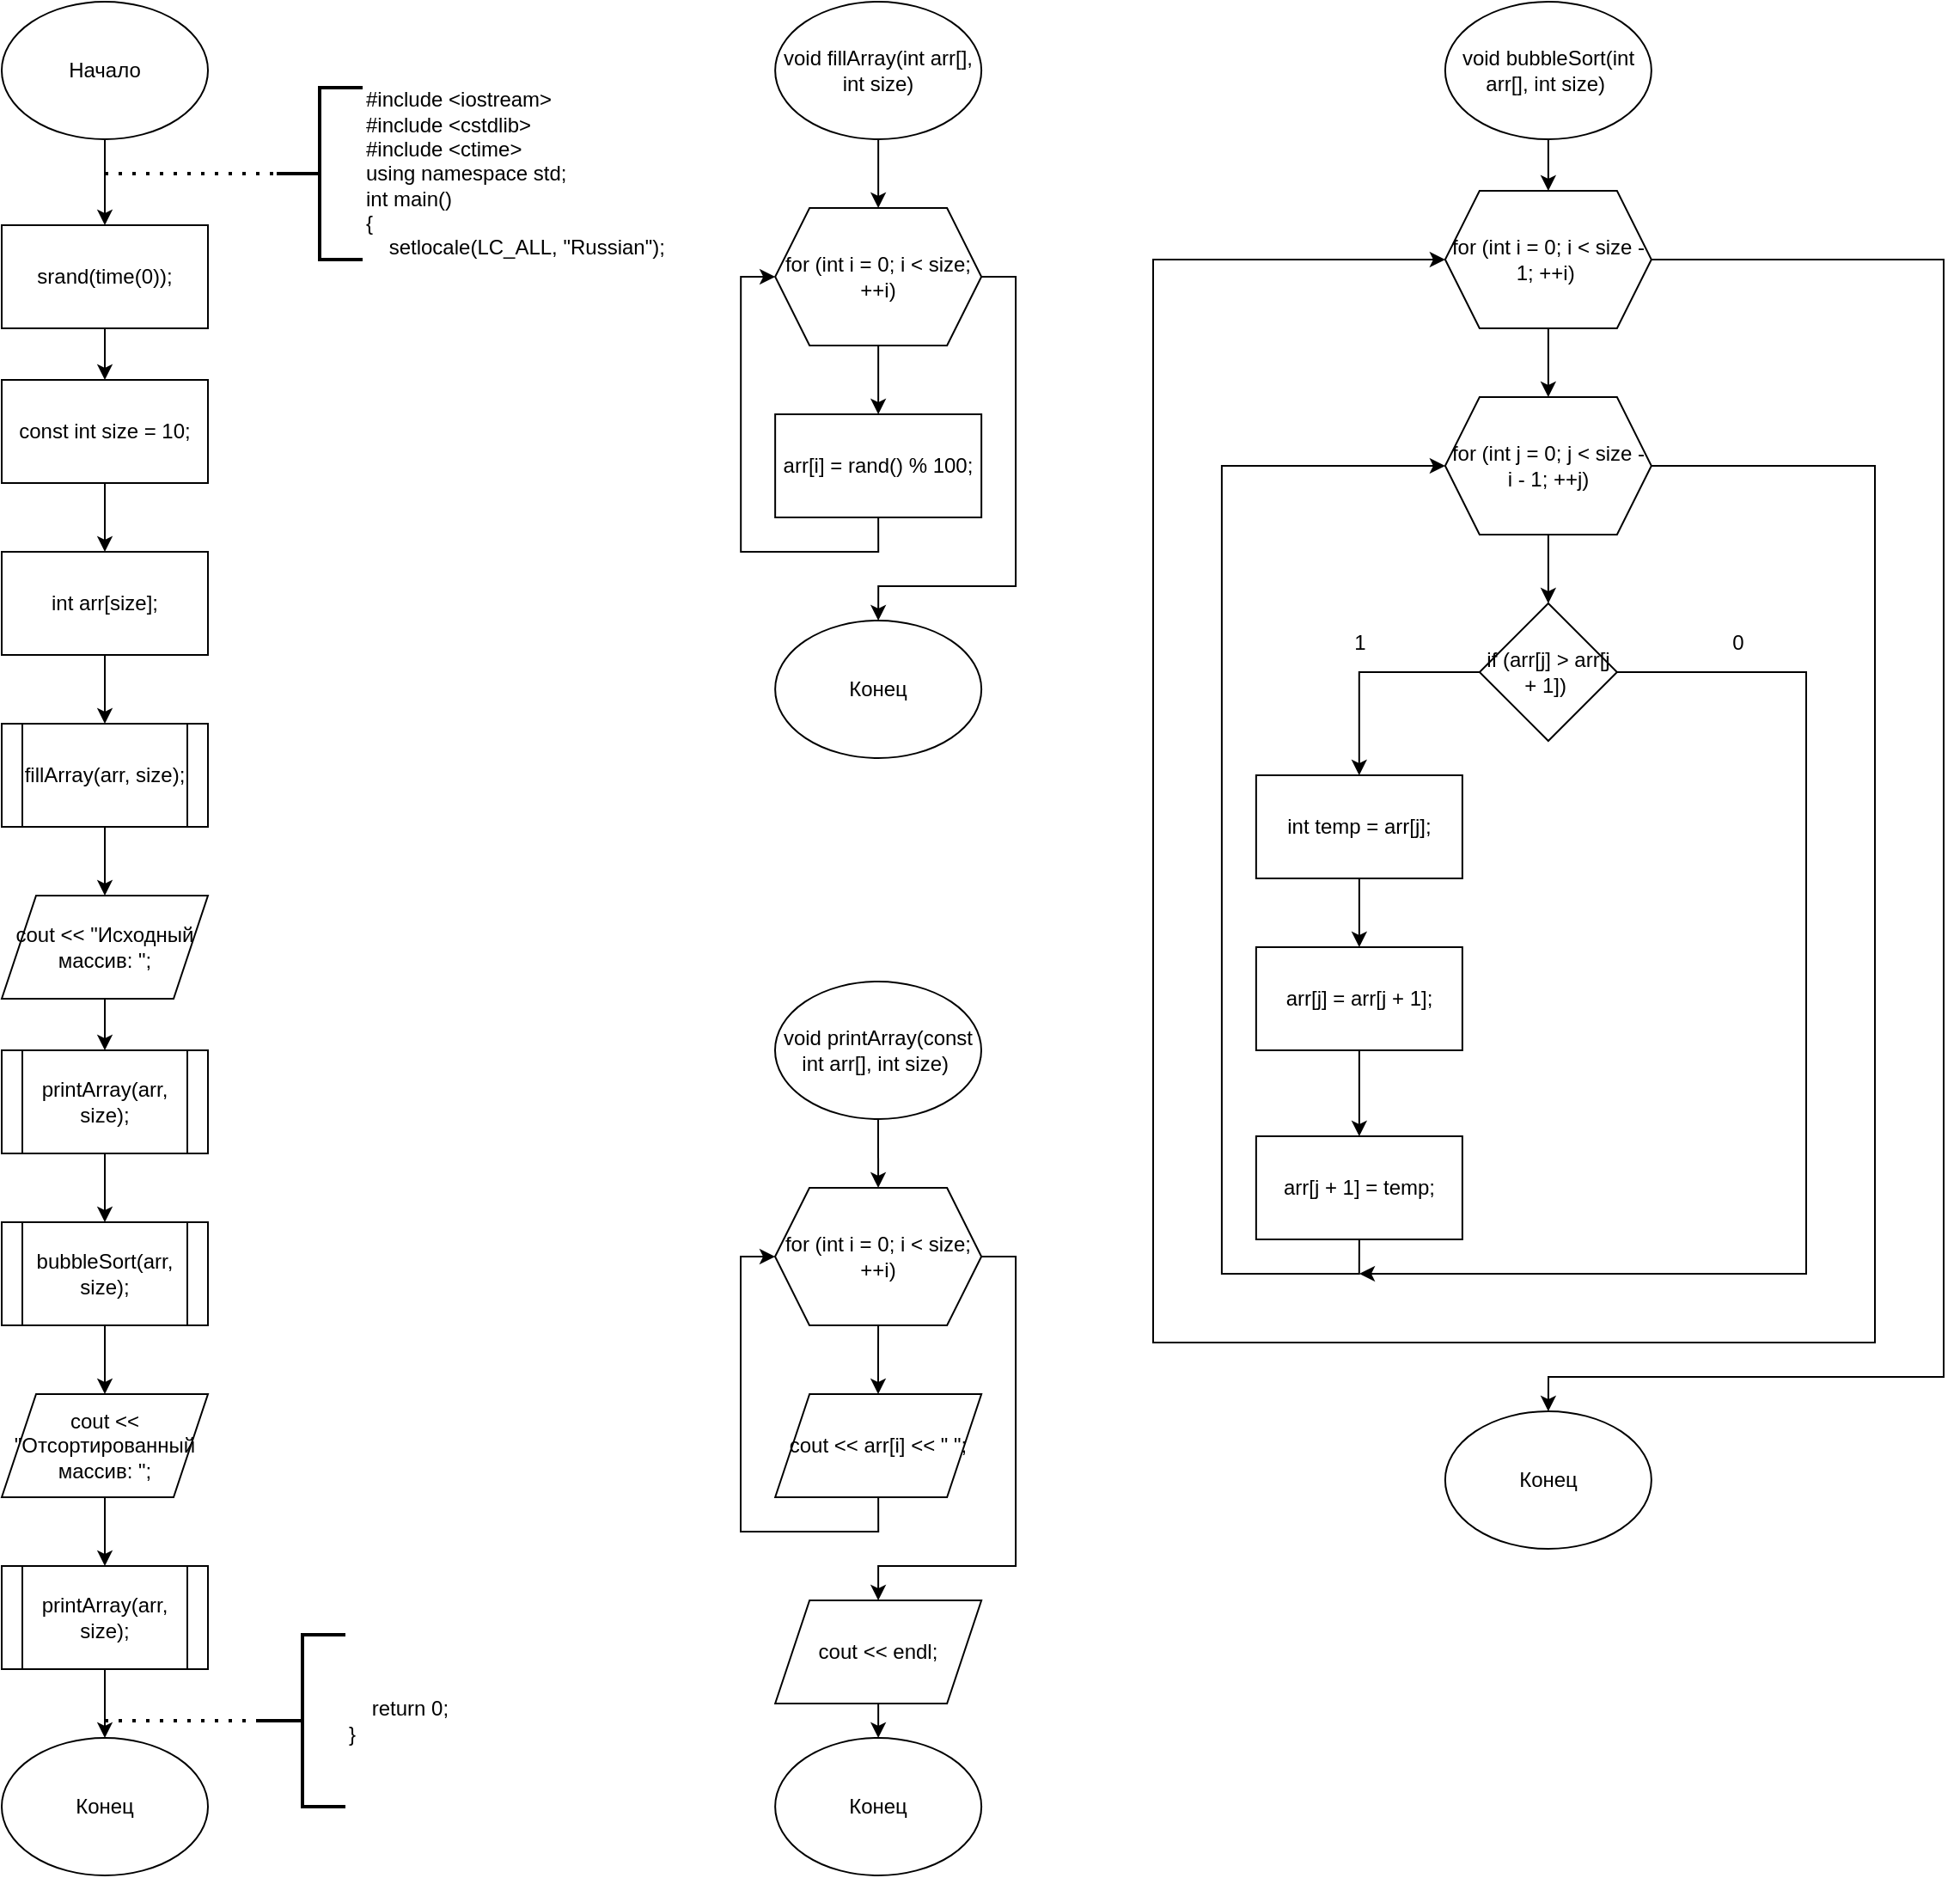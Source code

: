 <mxfile version="24.7.17">
  <diagram name="Страница — 1" id="zB9K6Cd3fU8ppfVb7OSl">
    <mxGraphModel dx="629" dy="1113" grid="1" gridSize="10" guides="1" tooltips="1" connect="1" arrows="1" fold="1" page="1" pageScale="1" pageWidth="827" pageHeight="1169" math="0" shadow="0">
      <root>
        <mxCell id="0" />
        <mxCell id="1" parent="0" />
        <mxCell id="Y-AwBlDpKMIDGLYmddoH-100" style="edgeStyle=orthogonalEdgeStyle;rounded=0;orthogonalLoop=1;jettySize=auto;html=1;exitX=0.5;exitY=1;exitDx=0;exitDy=0;" edge="1" parent="1" source="Y-AwBlDpKMIDGLYmddoH-98" target="Y-AwBlDpKMIDGLYmddoH-99">
          <mxGeometry relative="1" as="geometry" />
        </mxCell>
        <mxCell id="Y-AwBlDpKMIDGLYmddoH-98" value="Начало" style="ellipse;whiteSpace=wrap;html=1;" vertex="1" parent="1">
          <mxGeometry x="420" y="380" width="120" height="80" as="geometry" />
        </mxCell>
        <mxCell id="Y-AwBlDpKMIDGLYmddoH-104" style="edgeStyle=orthogonalEdgeStyle;rounded=0;orthogonalLoop=1;jettySize=auto;html=1;exitX=0.5;exitY=1;exitDx=0;exitDy=0;entryX=0.5;entryY=0;entryDx=0;entryDy=0;" edge="1" parent="1" source="Y-AwBlDpKMIDGLYmddoH-99" target="Y-AwBlDpKMIDGLYmddoH-103">
          <mxGeometry relative="1" as="geometry" />
        </mxCell>
        <mxCell id="Y-AwBlDpKMIDGLYmddoH-99" value="srand(time(0));" style="rounded=0;whiteSpace=wrap;html=1;" vertex="1" parent="1">
          <mxGeometry x="420" y="510" width="120" height="60" as="geometry" />
        </mxCell>
        <mxCell id="Y-AwBlDpKMIDGLYmddoH-101" value="&lt;div&gt;#include &amp;lt;iostream&amp;gt;&lt;/div&gt;&lt;div&gt;#include &amp;lt;cstdlib&amp;gt;&amp;nbsp;&lt;/div&gt;&lt;div&gt;#include &amp;lt;ctime&amp;gt;&amp;nbsp;&amp;nbsp;&lt;/div&gt;&lt;div&gt;using namespace std;&lt;/div&gt;&lt;div&gt;&lt;div&gt;int main()&amp;nbsp;&lt;/div&gt;&lt;div&gt;{&lt;/div&gt;&lt;div&gt;&amp;nbsp; &amp;nbsp; setlocale(LC_ALL, &quot;Russian&quot;);&lt;/div&gt;&lt;/div&gt;" style="strokeWidth=2;html=1;shape=mxgraph.flowchart.annotation_2;align=left;labelPosition=right;pointerEvents=1;" vertex="1" parent="1">
          <mxGeometry x="580" y="430" width="50" height="100" as="geometry" />
        </mxCell>
        <mxCell id="Y-AwBlDpKMIDGLYmddoH-102" value="" style="endArrow=none;dashed=1;html=1;dashPattern=1 3;strokeWidth=2;rounded=0;entryX=0;entryY=0.5;entryDx=0;entryDy=0;entryPerimeter=0;" edge="1" parent="1" target="Y-AwBlDpKMIDGLYmddoH-101">
          <mxGeometry width="50" height="50" relative="1" as="geometry">
            <mxPoint x="480" y="480" as="sourcePoint" />
            <mxPoint x="560" y="730" as="targetPoint" />
          </mxGeometry>
        </mxCell>
        <mxCell id="Y-AwBlDpKMIDGLYmddoH-106" style="edgeStyle=orthogonalEdgeStyle;rounded=0;orthogonalLoop=1;jettySize=auto;html=1;exitX=0.5;exitY=1;exitDx=0;exitDy=0;entryX=0.5;entryY=0;entryDx=0;entryDy=0;" edge="1" parent="1" source="Y-AwBlDpKMIDGLYmddoH-103" target="Y-AwBlDpKMIDGLYmddoH-105">
          <mxGeometry relative="1" as="geometry" />
        </mxCell>
        <mxCell id="Y-AwBlDpKMIDGLYmddoH-103" value="const int size = 10;" style="rounded=0;whiteSpace=wrap;html=1;" vertex="1" parent="1">
          <mxGeometry x="420" y="600" width="120" height="60" as="geometry" />
        </mxCell>
        <mxCell id="Y-AwBlDpKMIDGLYmddoH-108" style="edgeStyle=orthogonalEdgeStyle;rounded=0;orthogonalLoop=1;jettySize=auto;html=1;exitX=0.5;exitY=1;exitDx=0;exitDy=0;entryX=0.5;entryY=0;entryDx=0;entryDy=0;" edge="1" parent="1" source="Y-AwBlDpKMIDGLYmddoH-105" target="Y-AwBlDpKMIDGLYmddoH-107">
          <mxGeometry relative="1" as="geometry" />
        </mxCell>
        <mxCell id="Y-AwBlDpKMIDGLYmddoH-105" value="int arr[size];" style="rounded=0;whiteSpace=wrap;html=1;" vertex="1" parent="1">
          <mxGeometry x="420" y="700" width="120" height="60" as="geometry" />
        </mxCell>
        <mxCell id="Y-AwBlDpKMIDGLYmddoH-110" style="edgeStyle=orthogonalEdgeStyle;rounded=0;orthogonalLoop=1;jettySize=auto;html=1;exitX=0.5;exitY=1;exitDx=0;exitDy=0;entryX=0.5;entryY=0;entryDx=0;entryDy=0;" edge="1" parent="1" source="Y-AwBlDpKMIDGLYmddoH-107" target="Y-AwBlDpKMIDGLYmddoH-109">
          <mxGeometry relative="1" as="geometry" />
        </mxCell>
        <mxCell id="Y-AwBlDpKMIDGLYmddoH-107" value="fillArray(arr, size);" style="shape=process;whiteSpace=wrap;html=1;backgroundOutline=1;" vertex="1" parent="1">
          <mxGeometry x="420" y="800" width="120" height="60" as="geometry" />
        </mxCell>
        <mxCell id="Y-AwBlDpKMIDGLYmddoH-113" style="edgeStyle=orthogonalEdgeStyle;rounded=0;orthogonalLoop=1;jettySize=auto;html=1;exitX=0.5;exitY=1;exitDx=0;exitDy=0;entryX=0.5;entryY=0;entryDx=0;entryDy=0;" edge="1" parent="1" source="Y-AwBlDpKMIDGLYmddoH-109" target="Y-AwBlDpKMIDGLYmddoH-112">
          <mxGeometry relative="1" as="geometry" />
        </mxCell>
        <mxCell id="Y-AwBlDpKMIDGLYmddoH-109" value="cout &amp;lt;&amp;lt; &quot;Исходный массив: &quot;;" style="shape=parallelogram;perimeter=parallelogramPerimeter;whiteSpace=wrap;html=1;fixedSize=1;" vertex="1" parent="1">
          <mxGeometry x="420" y="900" width="120" height="60" as="geometry" />
        </mxCell>
        <mxCell id="Y-AwBlDpKMIDGLYmddoH-116" style="edgeStyle=orthogonalEdgeStyle;rounded=0;orthogonalLoop=1;jettySize=auto;html=1;exitX=0.5;exitY=1;exitDx=0;exitDy=0;entryX=0.5;entryY=0;entryDx=0;entryDy=0;" edge="1" parent="1" source="Y-AwBlDpKMIDGLYmddoH-111" target="Y-AwBlDpKMIDGLYmddoH-115">
          <mxGeometry relative="1" as="geometry" />
        </mxCell>
        <mxCell id="Y-AwBlDpKMIDGLYmddoH-111" value="bubbleSort(arr, size);" style="shape=process;whiteSpace=wrap;html=1;backgroundOutline=1;" vertex="1" parent="1">
          <mxGeometry x="420" y="1090" width="120" height="60" as="geometry" />
        </mxCell>
        <mxCell id="Y-AwBlDpKMIDGLYmddoH-114" style="edgeStyle=orthogonalEdgeStyle;rounded=0;orthogonalLoop=1;jettySize=auto;html=1;exitX=0.5;exitY=1;exitDx=0;exitDy=0;entryX=0.5;entryY=0;entryDx=0;entryDy=0;" edge="1" parent="1" source="Y-AwBlDpKMIDGLYmddoH-112" target="Y-AwBlDpKMIDGLYmddoH-111">
          <mxGeometry relative="1" as="geometry" />
        </mxCell>
        <mxCell id="Y-AwBlDpKMIDGLYmddoH-112" value="printArray(arr, size);" style="shape=process;whiteSpace=wrap;html=1;backgroundOutline=1;" vertex="1" parent="1">
          <mxGeometry x="420" y="990" width="120" height="60" as="geometry" />
        </mxCell>
        <mxCell id="Y-AwBlDpKMIDGLYmddoH-118" style="edgeStyle=orthogonalEdgeStyle;rounded=0;orthogonalLoop=1;jettySize=auto;html=1;exitX=0.5;exitY=1;exitDx=0;exitDy=0;entryX=0.5;entryY=0;entryDx=0;entryDy=0;" edge="1" parent="1" source="Y-AwBlDpKMIDGLYmddoH-115" target="Y-AwBlDpKMIDGLYmddoH-117">
          <mxGeometry relative="1" as="geometry" />
        </mxCell>
        <mxCell id="Y-AwBlDpKMIDGLYmddoH-115" value="cout &amp;lt;&amp;lt; &quot;Отсортированный массив: &quot;;" style="shape=parallelogram;perimeter=parallelogramPerimeter;whiteSpace=wrap;html=1;fixedSize=1;" vertex="1" parent="1">
          <mxGeometry x="420" y="1190" width="120" height="60" as="geometry" />
        </mxCell>
        <mxCell id="Y-AwBlDpKMIDGLYmddoH-120" style="edgeStyle=orthogonalEdgeStyle;rounded=0;orthogonalLoop=1;jettySize=auto;html=1;exitX=0.5;exitY=1;exitDx=0;exitDy=0;" edge="1" parent="1" source="Y-AwBlDpKMIDGLYmddoH-117" target="Y-AwBlDpKMIDGLYmddoH-119">
          <mxGeometry relative="1" as="geometry" />
        </mxCell>
        <mxCell id="Y-AwBlDpKMIDGLYmddoH-117" value="printArray(arr, size);" style="shape=process;whiteSpace=wrap;html=1;backgroundOutline=1;" vertex="1" parent="1">
          <mxGeometry x="420" y="1290" width="120" height="60" as="geometry" />
        </mxCell>
        <mxCell id="Y-AwBlDpKMIDGLYmddoH-119" value="Конец" style="ellipse;whiteSpace=wrap;html=1;" vertex="1" parent="1">
          <mxGeometry x="420" y="1390" width="120" height="80" as="geometry" />
        </mxCell>
        <mxCell id="Y-AwBlDpKMIDGLYmddoH-121" value="&lt;div&gt;&amp;nbsp; &amp;nbsp; return 0;&lt;/div&gt;&lt;div&gt;}&lt;/div&gt;" style="strokeWidth=2;html=1;shape=mxgraph.flowchart.annotation_2;align=left;labelPosition=right;pointerEvents=1;" vertex="1" parent="1">
          <mxGeometry x="570" y="1330" width="50" height="100" as="geometry" />
        </mxCell>
        <mxCell id="Y-AwBlDpKMIDGLYmddoH-122" value="" style="endArrow=none;dashed=1;html=1;dashPattern=1 3;strokeWidth=2;rounded=0;entryX=0;entryY=0.5;entryDx=0;entryDy=0;entryPerimeter=0;" edge="1" parent="1" target="Y-AwBlDpKMIDGLYmddoH-121">
          <mxGeometry width="50" height="50" relative="1" as="geometry">
            <mxPoint x="480" y="1380" as="sourcePoint" />
            <mxPoint x="560" y="1510" as="targetPoint" />
          </mxGeometry>
        </mxCell>
        <mxCell id="Y-AwBlDpKMIDGLYmddoH-125" style="edgeStyle=orthogonalEdgeStyle;rounded=0;orthogonalLoop=1;jettySize=auto;html=1;exitX=0.5;exitY=1;exitDx=0;exitDy=0;entryX=0.5;entryY=0;entryDx=0;entryDy=0;" edge="1" parent="1" source="Y-AwBlDpKMIDGLYmddoH-123" target="Y-AwBlDpKMIDGLYmddoH-124">
          <mxGeometry relative="1" as="geometry" />
        </mxCell>
        <mxCell id="Y-AwBlDpKMIDGLYmddoH-123" value="void fillArray(int arr[], int size)" style="ellipse;whiteSpace=wrap;html=1;" vertex="1" parent="1">
          <mxGeometry x="870.07" y="380" width="120" height="80" as="geometry" />
        </mxCell>
        <mxCell id="Y-AwBlDpKMIDGLYmddoH-127" style="edgeStyle=orthogonalEdgeStyle;rounded=0;orthogonalLoop=1;jettySize=auto;html=1;exitX=0.5;exitY=1;exitDx=0;exitDy=0;entryX=0.5;entryY=0;entryDx=0;entryDy=0;" edge="1" parent="1" source="Y-AwBlDpKMIDGLYmddoH-124" target="Y-AwBlDpKMIDGLYmddoH-126">
          <mxGeometry relative="1" as="geometry" />
        </mxCell>
        <mxCell id="Y-AwBlDpKMIDGLYmddoH-130" style="edgeStyle=orthogonalEdgeStyle;rounded=0;orthogonalLoop=1;jettySize=auto;html=1;exitX=1;exitY=0.5;exitDx=0;exitDy=0;entryX=0.5;entryY=0;entryDx=0;entryDy=0;" edge="1" parent="1" source="Y-AwBlDpKMIDGLYmddoH-124" target="Y-AwBlDpKMIDGLYmddoH-129">
          <mxGeometry relative="1" as="geometry">
            <Array as="points">
              <mxPoint x="1010.07" y="540" />
              <mxPoint x="1010.07" y="720" />
              <mxPoint x="930.07" y="720" />
            </Array>
          </mxGeometry>
        </mxCell>
        <mxCell id="Y-AwBlDpKMIDGLYmddoH-124" value="for (int i = 0; i &amp;lt; size; ++i)" style="shape=hexagon;perimeter=hexagonPerimeter2;whiteSpace=wrap;html=1;fixedSize=1;" vertex="1" parent="1">
          <mxGeometry x="870.07" y="500" width="120" height="80" as="geometry" />
        </mxCell>
        <mxCell id="Y-AwBlDpKMIDGLYmddoH-128" style="edgeStyle=orthogonalEdgeStyle;rounded=0;orthogonalLoop=1;jettySize=auto;html=1;exitX=0.5;exitY=1;exitDx=0;exitDy=0;entryX=0;entryY=0.5;entryDx=0;entryDy=0;" edge="1" parent="1" source="Y-AwBlDpKMIDGLYmddoH-126" target="Y-AwBlDpKMIDGLYmddoH-124">
          <mxGeometry relative="1" as="geometry" />
        </mxCell>
        <mxCell id="Y-AwBlDpKMIDGLYmddoH-126" value="arr[i] = rand() % 100;" style="rounded=0;whiteSpace=wrap;html=1;" vertex="1" parent="1">
          <mxGeometry x="870.07" y="620" width="120" height="60" as="geometry" />
        </mxCell>
        <mxCell id="Y-AwBlDpKMIDGLYmddoH-129" value="Конец" style="ellipse;whiteSpace=wrap;html=1;" vertex="1" parent="1">
          <mxGeometry x="870.07" y="740" width="120" height="80" as="geometry" />
        </mxCell>
        <mxCell id="Y-AwBlDpKMIDGLYmddoH-131" style="edgeStyle=orthogonalEdgeStyle;rounded=0;orthogonalLoop=1;jettySize=auto;html=1;exitX=0.5;exitY=1;exitDx=0;exitDy=0;entryX=0.5;entryY=0;entryDx=0;entryDy=0;" edge="1" parent="1" source="Y-AwBlDpKMIDGLYmddoH-132" target="Y-AwBlDpKMIDGLYmddoH-135">
          <mxGeometry relative="1" as="geometry" />
        </mxCell>
        <mxCell id="Y-AwBlDpKMIDGLYmddoH-132" value="void printArray(const int arr[], int size)&amp;nbsp;" style="ellipse;whiteSpace=wrap;html=1;" vertex="1" parent="1">
          <mxGeometry x="870" y="950" width="120" height="80" as="geometry" />
        </mxCell>
        <mxCell id="Y-AwBlDpKMIDGLYmddoH-133" style="edgeStyle=orthogonalEdgeStyle;rounded=0;orthogonalLoop=1;jettySize=auto;html=1;exitX=0.5;exitY=1;exitDx=0;exitDy=0;entryX=0.5;entryY=0;entryDx=0;entryDy=0;" edge="1" parent="1" source="Y-AwBlDpKMIDGLYmddoH-135">
          <mxGeometry relative="1" as="geometry">
            <mxPoint x="930.0" y="1190" as="targetPoint" />
          </mxGeometry>
        </mxCell>
        <mxCell id="Y-AwBlDpKMIDGLYmddoH-143" style="edgeStyle=orthogonalEdgeStyle;rounded=0;orthogonalLoop=1;jettySize=auto;html=1;exitX=1;exitY=0.5;exitDx=0;exitDy=0;" edge="1" parent="1" source="Y-AwBlDpKMIDGLYmddoH-135" target="Y-AwBlDpKMIDGLYmddoH-141">
          <mxGeometry relative="1" as="geometry">
            <Array as="points">
              <mxPoint x="1010.07" y="1110" />
              <mxPoint x="1010.07" y="1290" />
              <mxPoint x="930.07" y="1290" />
            </Array>
          </mxGeometry>
        </mxCell>
        <mxCell id="Y-AwBlDpKMIDGLYmddoH-135" value="for (int i = 0; i &amp;lt; size; ++i)" style="shape=hexagon;perimeter=hexagonPerimeter2;whiteSpace=wrap;html=1;fixedSize=1;" vertex="1" parent="1">
          <mxGeometry x="870" y="1070" width="120.07" height="80" as="geometry" />
        </mxCell>
        <mxCell id="Y-AwBlDpKMIDGLYmddoH-138" value="Конец" style="ellipse;whiteSpace=wrap;html=1;" vertex="1" parent="1">
          <mxGeometry x="870.07" y="1390" width="120" height="80" as="geometry" />
        </mxCell>
        <mxCell id="Y-AwBlDpKMIDGLYmddoH-140" style="edgeStyle=orthogonalEdgeStyle;rounded=0;orthogonalLoop=1;jettySize=auto;html=1;exitX=0.5;exitY=1;exitDx=0;exitDy=0;entryX=0;entryY=0.5;entryDx=0;entryDy=0;" edge="1" parent="1" source="Y-AwBlDpKMIDGLYmddoH-139" target="Y-AwBlDpKMIDGLYmddoH-135">
          <mxGeometry relative="1" as="geometry" />
        </mxCell>
        <mxCell id="Y-AwBlDpKMIDGLYmddoH-139" value="cout &amp;lt;&amp;lt; arr[i] &amp;lt;&amp;lt; &quot; &quot;;" style="shape=parallelogram;perimeter=parallelogramPerimeter;whiteSpace=wrap;html=1;fixedSize=1;" vertex="1" parent="1">
          <mxGeometry x="870.07" y="1190" width="120" height="60" as="geometry" />
        </mxCell>
        <mxCell id="Y-AwBlDpKMIDGLYmddoH-144" style="edgeStyle=orthogonalEdgeStyle;rounded=0;orthogonalLoop=1;jettySize=auto;html=1;exitX=0.5;exitY=1;exitDx=0;exitDy=0;entryX=0.5;entryY=0;entryDx=0;entryDy=0;" edge="1" parent="1" source="Y-AwBlDpKMIDGLYmddoH-141" target="Y-AwBlDpKMIDGLYmddoH-138">
          <mxGeometry relative="1" as="geometry" />
        </mxCell>
        <mxCell id="Y-AwBlDpKMIDGLYmddoH-141" value="cout &amp;lt;&amp;lt; endl;" style="shape=parallelogram;perimeter=parallelogramPerimeter;whiteSpace=wrap;html=1;fixedSize=1;" vertex="1" parent="1">
          <mxGeometry x="870.07" y="1310" width="120" height="60" as="geometry" />
        </mxCell>
        <mxCell id="Y-AwBlDpKMIDGLYmddoH-147" style="edgeStyle=orthogonalEdgeStyle;rounded=0;orthogonalLoop=1;jettySize=auto;html=1;exitX=0.5;exitY=1;exitDx=0;exitDy=0;entryX=0.5;entryY=0;entryDx=0;entryDy=0;" edge="1" parent="1" source="Y-AwBlDpKMIDGLYmddoH-145" target="Y-AwBlDpKMIDGLYmddoH-146">
          <mxGeometry relative="1" as="geometry" />
        </mxCell>
        <mxCell id="Y-AwBlDpKMIDGLYmddoH-145" value="&lt;div&gt;&lt;span style=&quot;background-color: initial;&quot;&gt;void bubbleSort(int arr[], int size)&amp;nbsp;&lt;/span&gt;&lt;br&gt;&lt;/div&gt;" style="ellipse;whiteSpace=wrap;html=1;" vertex="1" parent="1">
          <mxGeometry x="1259.93" y="380" width="120" height="80" as="geometry" />
        </mxCell>
        <mxCell id="Y-AwBlDpKMIDGLYmddoH-149" style="edgeStyle=orthogonalEdgeStyle;rounded=0;orthogonalLoop=1;jettySize=auto;html=1;exitX=0.5;exitY=1;exitDx=0;exitDy=0;" edge="1" parent="1" source="Y-AwBlDpKMIDGLYmddoH-146" target="Y-AwBlDpKMIDGLYmddoH-148">
          <mxGeometry relative="1" as="geometry" />
        </mxCell>
        <mxCell id="Y-AwBlDpKMIDGLYmddoH-164" style="edgeStyle=orthogonalEdgeStyle;rounded=0;orthogonalLoop=1;jettySize=auto;html=1;exitX=1;exitY=0.5;exitDx=0;exitDy=0;" edge="1" parent="1" source="Y-AwBlDpKMIDGLYmddoH-146" target="Y-AwBlDpKMIDGLYmddoH-163">
          <mxGeometry relative="1" as="geometry">
            <Array as="points">
              <mxPoint x="1550" y="530" />
              <mxPoint x="1550" y="1180" />
              <mxPoint x="1320" y="1180" />
            </Array>
          </mxGeometry>
        </mxCell>
        <mxCell id="Y-AwBlDpKMIDGLYmddoH-146" value="for (int i = 0; i &amp;lt; size - 1; ++i)&amp;nbsp;" style="shape=hexagon;perimeter=hexagonPerimeter2;whiteSpace=wrap;html=1;fixedSize=1;" vertex="1" parent="1">
          <mxGeometry x="1259.93" y="490" width="120" height="80" as="geometry" />
        </mxCell>
        <mxCell id="Y-AwBlDpKMIDGLYmddoH-151" style="edgeStyle=orthogonalEdgeStyle;rounded=0;orthogonalLoop=1;jettySize=auto;html=1;exitX=0.5;exitY=1;exitDx=0;exitDy=0;entryX=0.5;entryY=0;entryDx=0;entryDy=0;" edge="1" parent="1" source="Y-AwBlDpKMIDGLYmddoH-148" target="Y-AwBlDpKMIDGLYmddoH-150">
          <mxGeometry relative="1" as="geometry" />
        </mxCell>
        <mxCell id="Y-AwBlDpKMIDGLYmddoH-162" style="edgeStyle=orthogonalEdgeStyle;rounded=0;orthogonalLoop=1;jettySize=auto;html=1;exitX=1;exitY=0.5;exitDx=0;exitDy=0;entryX=0;entryY=0.5;entryDx=0;entryDy=0;" edge="1" parent="1" source="Y-AwBlDpKMIDGLYmddoH-148" target="Y-AwBlDpKMIDGLYmddoH-146">
          <mxGeometry relative="1" as="geometry">
            <Array as="points">
              <mxPoint x="1510" y="650" />
              <mxPoint x="1510" y="1160" />
              <mxPoint x="1090" y="1160" />
              <mxPoint x="1090" y="530" />
            </Array>
          </mxGeometry>
        </mxCell>
        <mxCell id="Y-AwBlDpKMIDGLYmddoH-148" value="for (int j = 0; j &amp;lt; size - i - 1; ++j)" style="shape=hexagon;perimeter=hexagonPerimeter2;whiteSpace=wrap;html=1;fixedSize=1;" vertex="1" parent="1">
          <mxGeometry x="1259.93" y="610" width="120" height="80" as="geometry" />
        </mxCell>
        <mxCell id="Y-AwBlDpKMIDGLYmddoH-153" style="edgeStyle=orthogonalEdgeStyle;rounded=0;orthogonalLoop=1;jettySize=auto;html=1;exitX=0;exitY=0.5;exitDx=0;exitDy=0;" edge="1" parent="1" source="Y-AwBlDpKMIDGLYmddoH-150" target="Y-AwBlDpKMIDGLYmddoH-152">
          <mxGeometry relative="1" as="geometry" />
        </mxCell>
        <mxCell id="Y-AwBlDpKMIDGLYmddoH-160" style="edgeStyle=orthogonalEdgeStyle;rounded=0;orthogonalLoop=1;jettySize=auto;html=1;exitX=1;exitY=0.5;exitDx=0;exitDy=0;" edge="1" parent="1" source="Y-AwBlDpKMIDGLYmddoH-150">
          <mxGeometry relative="1" as="geometry">
            <mxPoint x="1210" y="1120" as="targetPoint" />
            <Array as="points">
              <mxPoint x="1470" y="770" />
              <mxPoint x="1470" y="1120" />
            </Array>
          </mxGeometry>
        </mxCell>
        <mxCell id="Y-AwBlDpKMIDGLYmddoH-150" value="if (arr[j] &amp;gt; arr[j + 1])&amp;nbsp;" style="rhombus;whiteSpace=wrap;html=1;" vertex="1" parent="1">
          <mxGeometry x="1279.93" y="730" width="80" height="80" as="geometry" />
        </mxCell>
        <mxCell id="Y-AwBlDpKMIDGLYmddoH-156" style="edgeStyle=orthogonalEdgeStyle;rounded=0;orthogonalLoop=1;jettySize=auto;html=1;exitX=0.5;exitY=1;exitDx=0;exitDy=0;entryX=0.5;entryY=0;entryDx=0;entryDy=0;" edge="1" parent="1" source="Y-AwBlDpKMIDGLYmddoH-152" target="Y-AwBlDpKMIDGLYmddoH-154">
          <mxGeometry relative="1" as="geometry" />
        </mxCell>
        <mxCell id="Y-AwBlDpKMIDGLYmddoH-152" value="int temp = arr[j];" style="rounded=0;whiteSpace=wrap;html=1;" vertex="1" parent="1">
          <mxGeometry x="1149.93" y="830" width="120" height="60" as="geometry" />
        </mxCell>
        <mxCell id="Y-AwBlDpKMIDGLYmddoH-157" style="edgeStyle=orthogonalEdgeStyle;rounded=0;orthogonalLoop=1;jettySize=auto;html=1;exitX=0.5;exitY=1;exitDx=0;exitDy=0;entryX=0.5;entryY=0;entryDx=0;entryDy=0;" edge="1" parent="1" source="Y-AwBlDpKMIDGLYmddoH-154" target="Y-AwBlDpKMIDGLYmddoH-155">
          <mxGeometry relative="1" as="geometry" />
        </mxCell>
        <mxCell id="Y-AwBlDpKMIDGLYmddoH-154" value="arr[j] = arr[j + 1];" style="rounded=0;whiteSpace=wrap;html=1;" vertex="1" parent="1">
          <mxGeometry x="1149.93" y="930" width="120" height="60" as="geometry" />
        </mxCell>
        <mxCell id="Y-AwBlDpKMIDGLYmddoH-159" style="edgeStyle=orthogonalEdgeStyle;rounded=0;orthogonalLoop=1;jettySize=auto;html=1;exitX=0.5;exitY=1;exitDx=0;exitDy=0;entryX=0;entryY=0.5;entryDx=0;entryDy=0;" edge="1" parent="1" source="Y-AwBlDpKMIDGLYmddoH-155" target="Y-AwBlDpKMIDGLYmddoH-148">
          <mxGeometry relative="1" as="geometry">
            <Array as="points">
              <mxPoint x="1209.93" y="1120" />
              <mxPoint x="1129.93" y="1120" />
              <mxPoint x="1129.93" y="650" />
            </Array>
          </mxGeometry>
        </mxCell>
        <mxCell id="Y-AwBlDpKMIDGLYmddoH-155" value="arr[j + 1] = temp;" style="rounded=0;whiteSpace=wrap;html=1;" vertex="1" parent="1">
          <mxGeometry x="1149.93" y="1040" width="120" height="60" as="geometry" />
        </mxCell>
        <mxCell id="Y-AwBlDpKMIDGLYmddoH-158" value="1" style="text;html=1;align=center;verticalAlign=middle;resizable=0;points=[];autosize=1;strokeColor=none;fillColor=none;" vertex="1" parent="1">
          <mxGeometry x="1194.93" y="738" width="30" height="30" as="geometry" />
        </mxCell>
        <mxCell id="Y-AwBlDpKMIDGLYmddoH-161" value="0" style="text;html=1;align=center;verticalAlign=middle;resizable=0;points=[];autosize=1;strokeColor=none;fillColor=none;" vertex="1" parent="1">
          <mxGeometry x="1415" y="738" width="30" height="30" as="geometry" />
        </mxCell>
        <mxCell id="Y-AwBlDpKMIDGLYmddoH-163" value="Конец" style="ellipse;whiteSpace=wrap;html=1;" vertex="1" parent="1">
          <mxGeometry x="1259.93" y="1200" width="120" height="80" as="geometry" />
        </mxCell>
      </root>
    </mxGraphModel>
  </diagram>
</mxfile>

